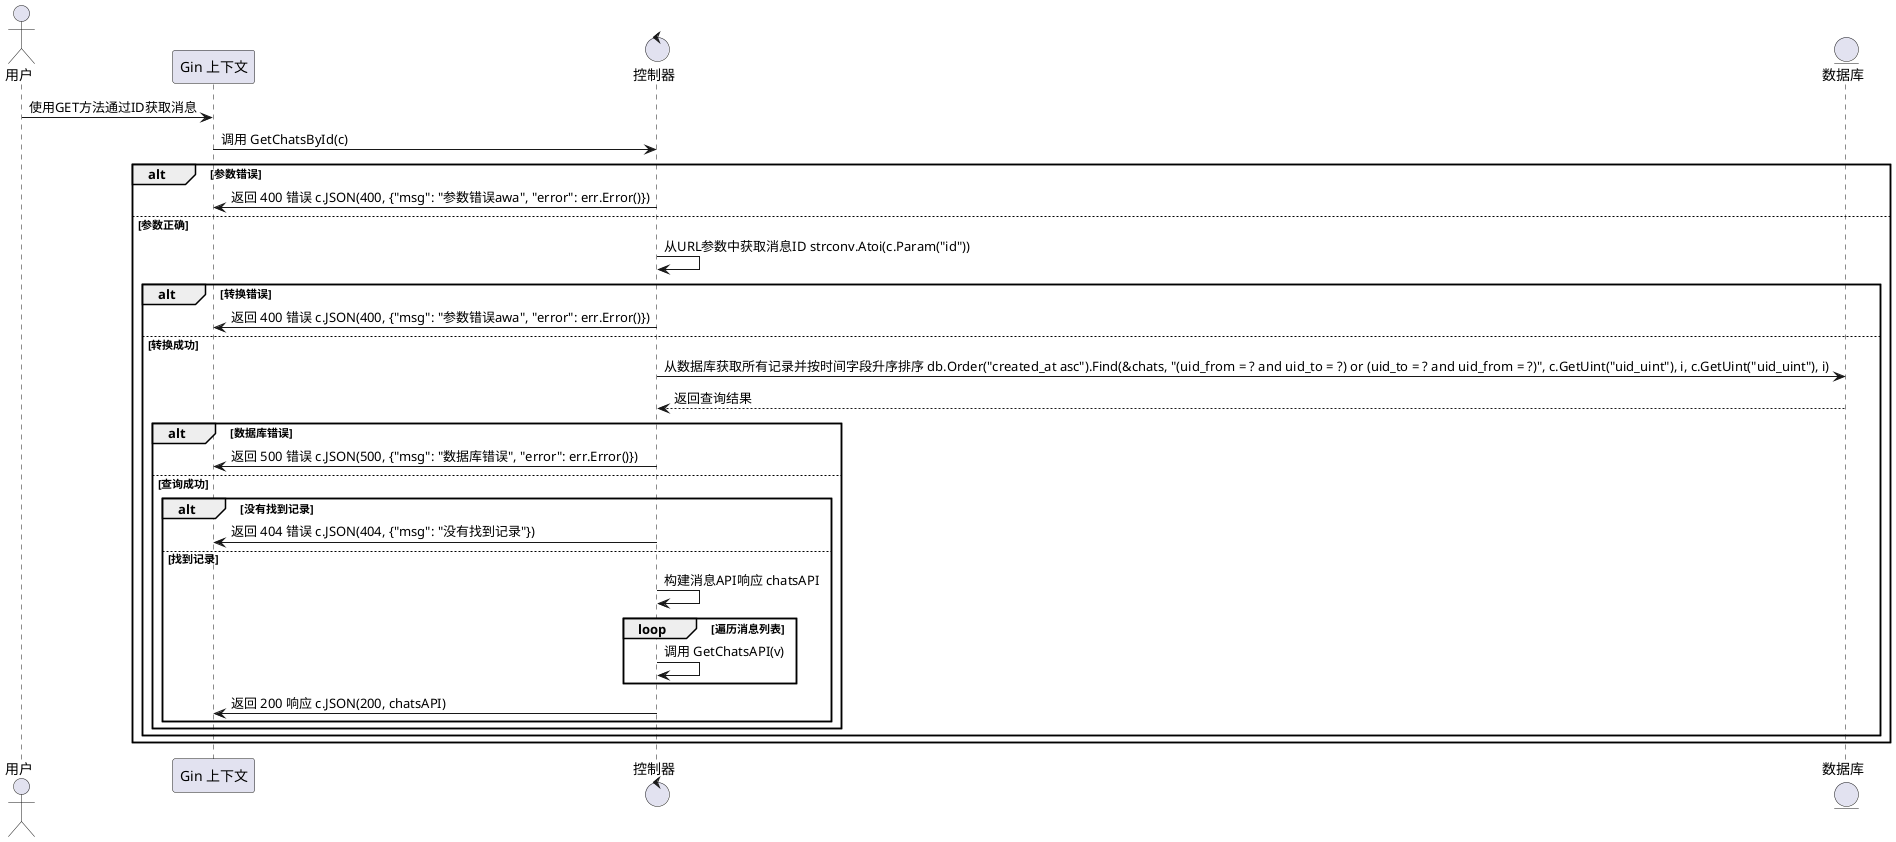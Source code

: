 @startuml
actor 用户 as u

participant "Gin 上下文" as c

control "控制器" as ctrl

entity "数据库" as db

u -> c : 使用GET方法通过ID获取消息
c -> ctrl : 调用 GetChatsById(c)
alt 参数错误
    ctrl -> c : 返回 400 错误 c.JSON(400, {"msg": "参数错误awa", "error": err.Error()})
else 参数正确
    ctrl -> ctrl : 从URL参数中获取消息ID strconv.Atoi(c.Param("id"))
    alt 转换错误
        ctrl -> c : 返回 400 错误 c.JSON(400, {"msg": "参数错误awa", "error": err.Error()})
    else 转换成功
        ctrl -> db : 从数据库获取所有记录并按时间字段升序排序 db.Order("created_at asc").Find(&chats, "(uid_from = ? and uid_to = ?) or (uid_to = ? and uid_from = ?)", c.GetUint("uid_uint"), i, c.GetUint("uid_uint"), i)
        db --> ctrl : 返回查询结果
        alt 数据库错误
            ctrl -> c : 返回 500 错误 c.JSON(500, {"msg": "数据库错误", "error": err.Error()})
        else 查询成功
            alt 没有找到记录
                ctrl -> c : 返回 404 错误 c.JSON(404, {"msg": "没有找到记录"})
            else 找到记录
                ctrl -> ctrl : 构建消息API响应 chatsAPI
                loop 遍历消息列表
                    ctrl -> ctrl : 调用 GetChatsAPI(v)
                end
                ctrl -> c : 返回 200 响应 c.JSON(200, chatsAPI)
            end
        end
    end
end
@enduml